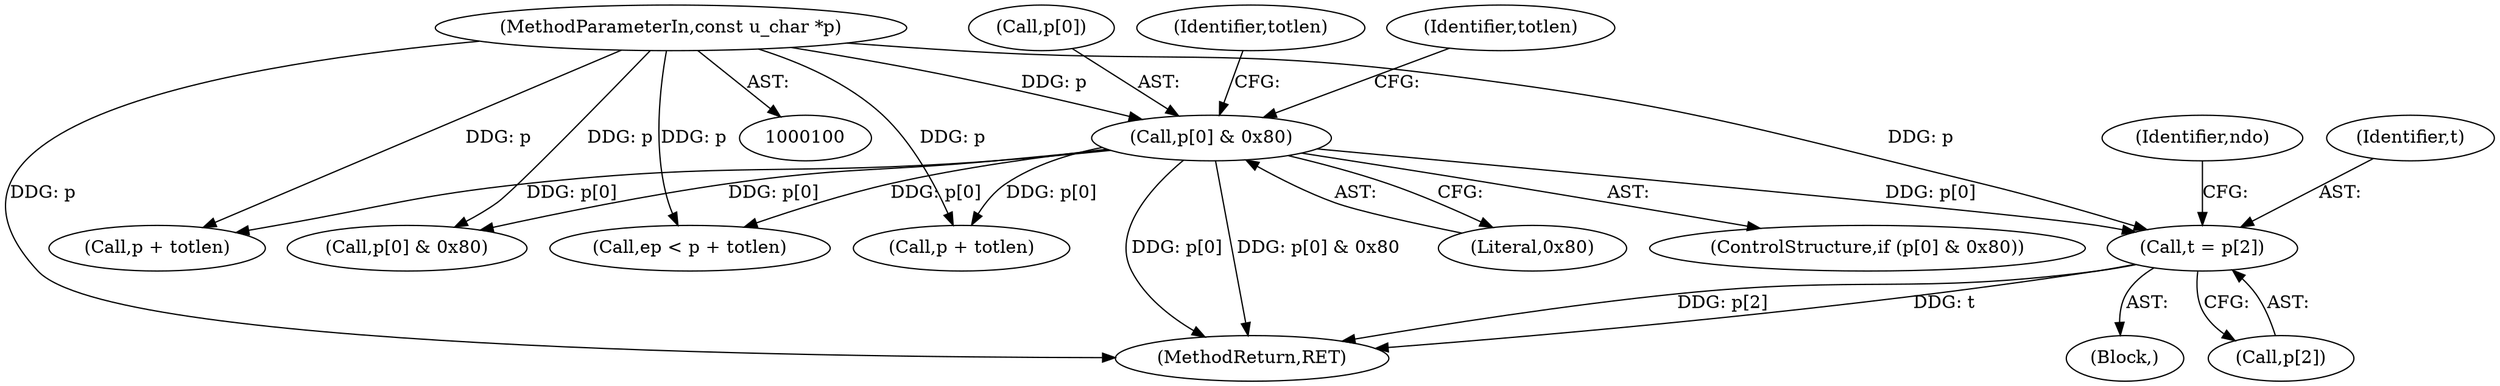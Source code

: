 digraph "0_tcpdump_e0a5a02b0fc1900a69d6c37ed0aab36fb8494e6d@array" {
"1000171" [label="(Call,t = p[2])"];
"1000102" [label="(MethodParameterIn,const u_char *p)"];
"1000108" [label="(Call,p[0] & 0x80)"];
"1000127" [label="(Call,ep < p + totlen)"];
"1000112" [label="(Literal,0x80)"];
"1000109" [label="(Call,p[0])"];
"1000114" [label="(Identifier,totlen)"];
"1000118" [label="(Identifier,totlen)"];
"1000177" [label="(Identifier,ndo)"];
"1000161" [label="(Call,p[0] & 0x80)"];
"1000171" [label="(Call,t = p[2])"];
"1000129" [label="(Call,p + totlen)"];
"1000166" [label="(Block,)"];
"1000172" [label="(Identifier,t)"];
"1000107" [label="(ControlStructure,if (p[0] & 0x80))"];
"1000102" [label="(MethodParameterIn,const u_char *p)"];
"1000218" [label="(MethodReturn,RET)"];
"1000215" [label="(Call,p + totlen)"];
"1000173" [label="(Call,p[2])"];
"1000108" [label="(Call,p[0] & 0x80)"];
"1000171" -> "1000166"  [label="AST: "];
"1000171" -> "1000173"  [label="CFG: "];
"1000172" -> "1000171"  [label="AST: "];
"1000173" -> "1000171"  [label="AST: "];
"1000177" -> "1000171"  [label="CFG: "];
"1000171" -> "1000218"  [label="DDG: t"];
"1000171" -> "1000218"  [label="DDG: p[2]"];
"1000102" -> "1000171"  [label="DDG: p"];
"1000108" -> "1000171"  [label="DDG: p[0]"];
"1000102" -> "1000100"  [label="AST: "];
"1000102" -> "1000218"  [label="DDG: p"];
"1000102" -> "1000108"  [label="DDG: p"];
"1000102" -> "1000127"  [label="DDG: p"];
"1000102" -> "1000129"  [label="DDG: p"];
"1000102" -> "1000161"  [label="DDG: p"];
"1000102" -> "1000215"  [label="DDG: p"];
"1000108" -> "1000107"  [label="AST: "];
"1000108" -> "1000112"  [label="CFG: "];
"1000109" -> "1000108"  [label="AST: "];
"1000112" -> "1000108"  [label="AST: "];
"1000114" -> "1000108"  [label="CFG: "];
"1000118" -> "1000108"  [label="CFG: "];
"1000108" -> "1000218"  [label="DDG: p[0] & 0x80"];
"1000108" -> "1000218"  [label="DDG: p[0]"];
"1000108" -> "1000127"  [label="DDG: p[0]"];
"1000108" -> "1000129"  [label="DDG: p[0]"];
"1000108" -> "1000161"  [label="DDG: p[0]"];
"1000108" -> "1000215"  [label="DDG: p[0]"];
}
